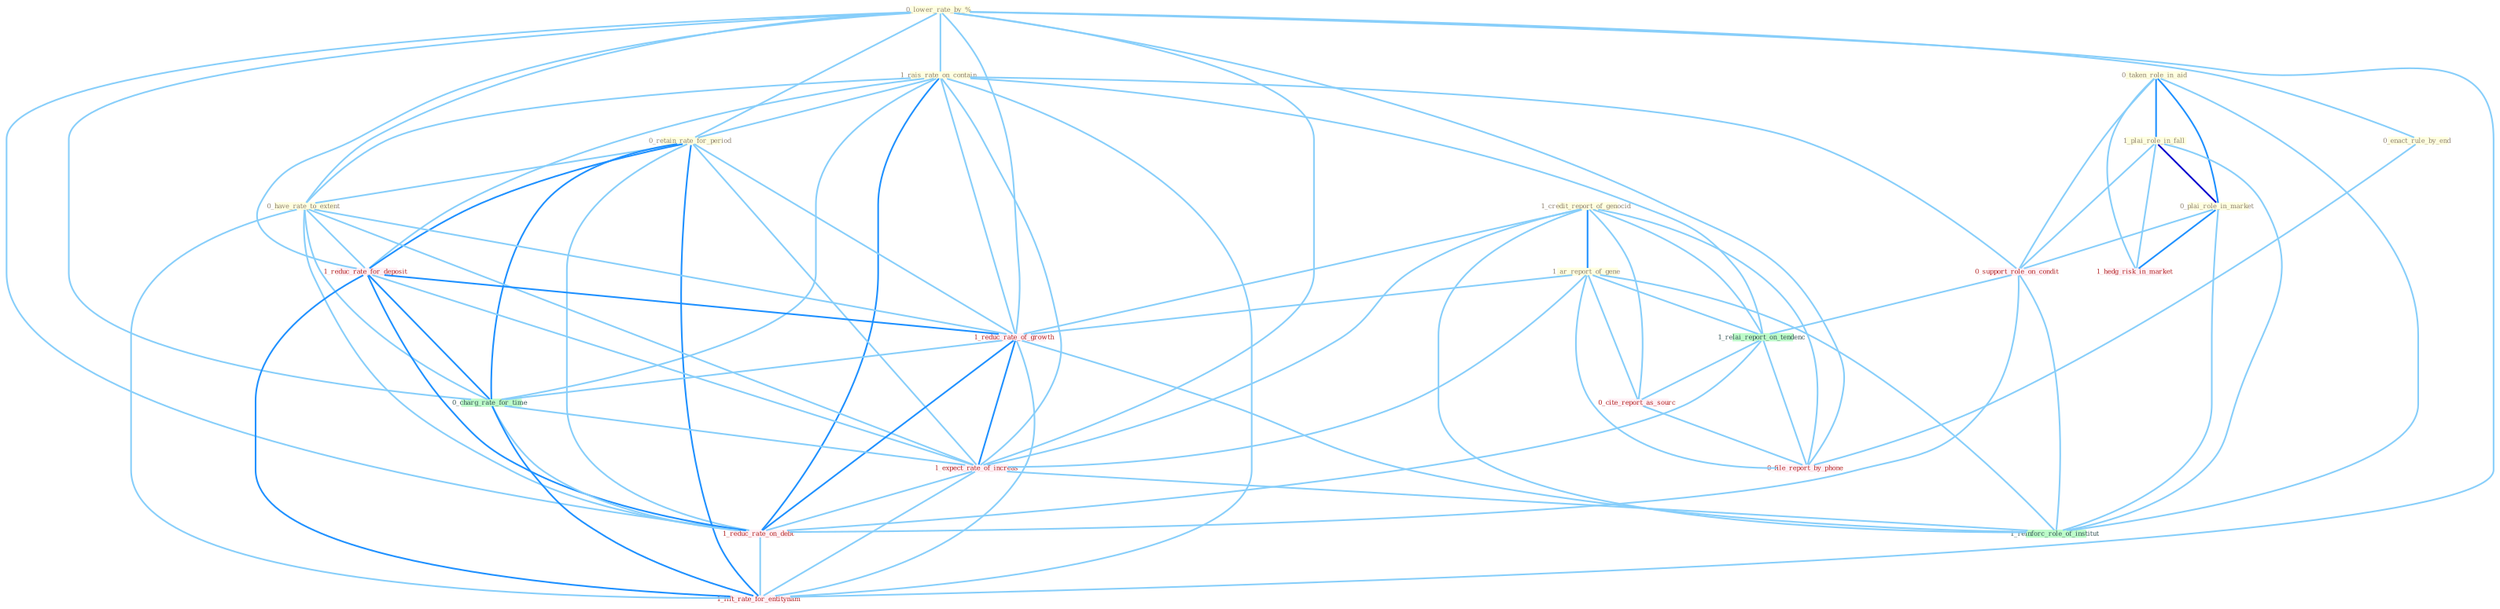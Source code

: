 Graph G{ 
    node
    [shape=polygon,style=filled,width=.5,height=.06,color="#BDFCC9",fixedsize=true,fontsize=4,
    fontcolor="#2f4f4f"];
    {node
    [color="#ffffe0", fontcolor="#8b7d6b"] "0_taken_role_in_aid " "1_plai_role_in_fall " "0_lower_rate_by_% " "1_credit_report_of_genocid " "1_rais_rate_on_contain " "0_retain_rate_for_period " "0_enact_rule_by_end " "1_ar_report_of_gene " "0_plai_role_in_market " "0_have_rate_to_extent "}
{node [color="#fff0f5", fontcolor="#b22222"] "1_reduc_rate_for_deposit " "0_support_role_on_condit " "0_cite_report_as_sourc " "1_reduc_rate_of_growth " "0_file_report_by_phone " "1_expect_rate_of_increas " "1_reduc_rate_on_debt " "1_lift_rate_for_entitynam " "1_hedg_risk_in_market "}
edge [color="#B0E2FF"];

	"0_taken_role_in_aid " -- "1_plai_role_in_fall " [w="2", color="#1e90ff" , len=0.8];
	"0_taken_role_in_aid " -- "0_plai_role_in_market " [w="2", color="#1e90ff" , len=0.8];
	"0_taken_role_in_aid " -- "0_support_role_on_condit " [w="1", color="#87cefa" ];
	"0_taken_role_in_aid " -- "1_reinforc_role_of_institut " [w="1", color="#87cefa" ];
	"0_taken_role_in_aid " -- "1_hedg_risk_in_market " [w="1", color="#87cefa" ];
	"1_plai_role_in_fall " -- "0_plai_role_in_market " [w="3", color="#0000cd" , len=0.6];
	"1_plai_role_in_fall " -- "0_support_role_on_condit " [w="1", color="#87cefa" ];
	"1_plai_role_in_fall " -- "1_reinforc_role_of_institut " [w="1", color="#87cefa" ];
	"1_plai_role_in_fall " -- "1_hedg_risk_in_market " [w="1", color="#87cefa" ];
	"0_lower_rate_by_% " -- "1_rais_rate_on_contain " [w="1", color="#87cefa" ];
	"0_lower_rate_by_% " -- "0_retain_rate_for_period " [w="1", color="#87cefa" ];
	"0_lower_rate_by_% " -- "0_enact_rule_by_end " [w="1", color="#87cefa" ];
	"0_lower_rate_by_% " -- "0_have_rate_to_extent " [w="1", color="#87cefa" ];
	"0_lower_rate_by_% " -- "1_reduc_rate_for_deposit " [w="1", color="#87cefa" ];
	"0_lower_rate_by_% " -- "1_reduc_rate_of_growth " [w="1", color="#87cefa" ];
	"0_lower_rate_by_% " -- "0_file_report_by_phone " [w="1", color="#87cefa" ];
	"0_lower_rate_by_% " -- "0_charg_rate_for_time " [w="1", color="#87cefa" ];
	"0_lower_rate_by_% " -- "1_expect_rate_of_increas " [w="1", color="#87cefa" ];
	"0_lower_rate_by_% " -- "1_reduc_rate_on_debt " [w="1", color="#87cefa" ];
	"0_lower_rate_by_% " -- "1_lift_rate_for_entitynam " [w="1", color="#87cefa" ];
	"1_credit_report_of_genocid " -- "1_ar_report_of_gene " [w="2", color="#1e90ff" , len=0.8];
	"1_credit_report_of_genocid " -- "1_relai_report_on_tendenc " [w="1", color="#87cefa" ];
	"1_credit_report_of_genocid " -- "0_cite_report_as_sourc " [w="1", color="#87cefa" ];
	"1_credit_report_of_genocid " -- "1_reduc_rate_of_growth " [w="1", color="#87cefa" ];
	"1_credit_report_of_genocid " -- "0_file_report_by_phone " [w="1", color="#87cefa" ];
	"1_credit_report_of_genocid " -- "1_expect_rate_of_increas " [w="1", color="#87cefa" ];
	"1_credit_report_of_genocid " -- "1_reinforc_role_of_institut " [w="1", color="#87cefa" ];
	"1_rais_rate_on_contain " -- "0_retain_rate_for_period " [w="1", color="#87cefa" ];
	"1_rais_rate_on_contain " -- "0_have_rate_to_extent " [w="1", color="#87cefa" ];
	"1_rais_rate_on_contain " -- "1_reduc_rate_for_deposit " [w="1", color="#87cefa" ];
	"1_rais_rate_on_contain " -- "0_support_role_on_condit " [w="1", color="#87cefa" ];
	"1_rais_rate_on_contain " -- "1_relai_report_on_tendenc " [w="1", color="#87cefa" ];
	"1_rais_rate_on_contain " -- "1_reduc_rate_of_growth " [w="1", color="#87cefa" ];
	"1_rais_rate_on_contain " -- "0_charg_rate_for_time " [w="1", color="#87cefa" ];
	"1_rais_rate_on_contain " -- "1_expect_rate_of_increas " [w="1", color="#87cefa" ];
	"1_rais_rate_on_contain " -- "1_reduc_rate_on_debt " [w="2", color="#1e90ff" , len=0.8];
	"1_rais_rate_on_contain " -- "1_lift_rate_for_entitynam " [w="1", color="#87cefa" ];
	"0_retain_rate_for_period " -- "0_have_rate_to_extent " [w="1", color="#87cefa" ];
	"0_retain_rate_for_period " -- "1_reduc_rate_for_deposit " [w="2", color="#1e90ff" , len=0.8];
	"0_retain_rate_for_period " -- "1_reduc_rate_of_growth " [w="1", color="#87cefa" ];
	"0_retain_rate_for_period " -- "0_charg_rate_for_time " [w="2", color="#1e90ff" , len=0.8];
	"0_retain_rate_for_period " -- "1_expect_rate_of_increas " [w="1", color="#87cefa" ];
	"0_retain_rate_for_period " -- "1_reduc_rate_on_debt " [w="1", color="#87cefa" ];
	"0_retain_rate_for_period " -- "1_lift_rate_for_entitynam " [w="2", color="#1e90ff" , len=0.8];
	"0_enact_rule_by_end " -- "0_file_report_by_phone " [w="1", color="#87cefa" ];
	"1_ar_report_of_gene " -- "1_relai_report_on_tendenc " [w="1", color="#87cefa" ];
	"1_ar_report_of_gene " -- "0_cite_report_as_sourc " [w="1", color="#87cefa" ];
	"1_ar_report_of_gene " -- "1_reduc_rate_of_growth " [w="1", color="#87cefa" ];
	"1_ar_report_of_gene " -- "0_file_report_by_phone " [w="1", color="#87cefa" ];
	"1_ar_report_of_gene " -- "1_expect_rate_of_increas " [w="1", color="#87cefa" ];
	"1_ar_report_of_gene " -- "1_reinforc_role_of_institut " [w="1", color="#87cefa" ];
	"0_plai_role_in_market " -- "0_support_role_on_condit " [w="1", color="#87cefa" ];
	"0_plai_role_in_market " -- "1_reinforc_role_of_institut " [w="1", color="#87cefa" ];
	"0_plai_role_in_market " -- "1_hedg_risk_in_market " [w="2", color="#1e90ff" , len=0.8];
	"0_have_rate_to_extent " -- "1_reduc_rate_for_deposit " [w="1", color="#87cefa" ];
	"0_have_rate_to_extent " -- "1_reduc_rate_of_growth " [w="1", color="#87cefa" ];
	"0_have_rate_to_extent " -- "0_charg_rate_for_time " [w="1", color="#87cefa" ];
	"0_have_rate_to_extent " -- "1_expect_rate_of_increas " [w="1", color="#87cefa" ];
	"0_have_rate_to_extent " -- "1_reduc_rate_on_debt " [w="1", color="#87cefa" ];
	"0_have_rate_to_extent " -- "1_lift_rate_for_entitynam " [w="1", color="#87cefa" ];
	"1_reduc_rate_for_deposit " -- "1_reduc_rate_of_growth " [w="2", color="#1e90ff" , len=0.8];
	"1_reduc_rate_for_deposit " -- "0_charg_rate_for_time " [w="2", color="#1e90ff" , len=0.8];
	"1_reduc_rate_for_deposit " -- "1_expect_rate_of_increas " [w="1", color="#87cefa" ];
	"1_reduc_rate_for_deposit " -- "1_reduc_rate_on_debt " [w="2", color="#1e90ff" , len=0.8];
	"1_reduc_rate_for_deposit " -- "1_lift_rate_for_entitynam " [w="2", color="#1e90ff" , len=0.8];
	"0_support_role_on_condit " -- "1_relai_report_on_tendenc " [w="1", color="#87cefa" ];
	"0_support_role_on_condit " -- "1_reduc_rate_on_debt " [w="1", color="#87cefa" ];
	"0_support_role_on_condit " -- "1_reinforc_role_of_institut " [w="1", color="#87cefa" ];
	"1_relai_report_on_tendenc " -- "0_cite_report_as_sourc " [w="1", color="#87cefa" ];
	"1_relai_report_on_tendenc " -- "0_file_report_by_phone " [w="1", color="#87cefa" ];
	"1_relai_report_on_tendenc " -- "1_reduc_rate_on_debt " [w="1", color="#87cefa" ];
	"0_cite_report_as_sourc " -- "0_file_report_by_phone " [w="1", color="#87cefa" ];
	"1_reduc_rate_of_growth " -- "0_charg_rate_for_time " [w="1", color="#87cefa" ];
	"1_reduc_rate_of_growth " -- "1_expect_rate_of_increas " [w="2", color="#1e90ff" , len=0.8];
	"1_reduc_rate_of_growth " -- "1_reduc_rate_on_debt " [w="2", color="#1e90ff" , len=0.8];
	"1_reduc_rate_of_growth " -- "1_reinforc_role_of_institut " [w="1", color="#87cefa" ];
	"1_reduc_rate_of_growth " -- "1_lift_rate_for_entitynam " [w="1", color="#87cefa" ];
	"0_charg_rate_for_time " -- "1_expect_rate_of_increas " [w="1", color="#87cefa" ];
	"0_charg_rate_for_time " -- "1_reduc_rate_on_debt " [w="1", color="#87cefa" ];
	"0_charg_rate_for_time " -- "1_lift_rate_for_entitynam " [w="2", color="#1e90ff" , len=0.8];
	"1_expect_rate_of_increas " -- "1_reduc_rate_on_debt " [w="1", color="#87cefa" ];
	"1_expect_rate_of_increas " -- "1_reinforc_role_of_institut " [w="1", color="#87cefa" ];
	"1_expect_rate_of_increas " -- "1_lift_rate_for_entitynam " [w="1", color="#87cefa" ];
	"1_reduc_rate_on_debt " -- "1_lift_rate_for_entitynam " [w="1", color="#87cefa" ];
}